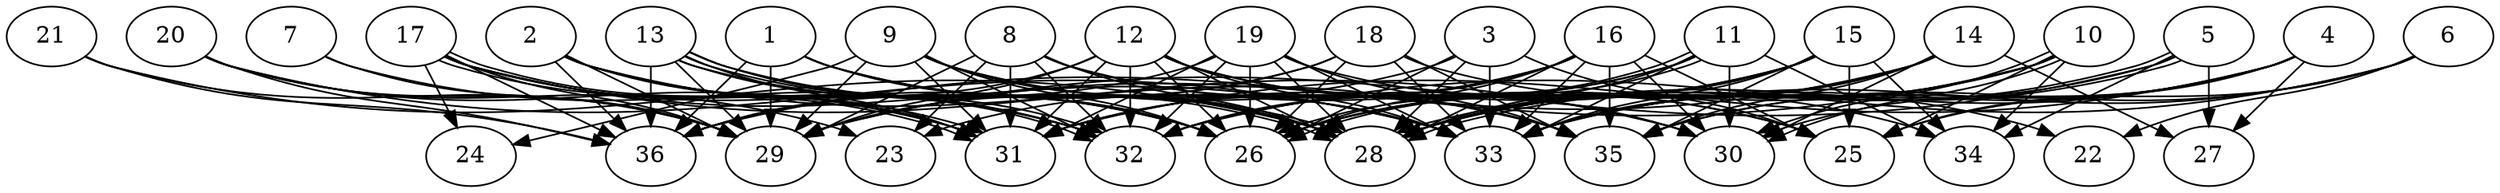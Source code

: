 // DAG (tier=3-complex, mode=compute, n=36, ccr=0.476, fat=0.818, density=0.781, regular=0.248, jump=0.326, mindata=1048576, maxdata=16777216)
// DAG automatically generated by daggen at Sun Aug 24 16:33:34 2025
// /home/ermia/Project/Environments/daggen/bin/daggen --dot --ccr 0.476 --fat 0.818 --regular 0.248 --density 0.781 --jump 0.326 --mindata 1048576 --maxdata 16777216 -n 36 
digraph G {
  1 [size="48078608176643047424", alpha="0.16", expect_size="24039304088321523712"]
  1 -> 26 [size ="105776999825408"]
  1 -> 28 [size ="105776999825408"]
  1 -> 29 [size ="105776999825408"]
  1 -> 33 [size ="105776999825408"]
  1 -> 36 [size ="105776999825408"]
  2 [size="4158442777211763163136", alpha="0.01", expect_size="2079221388605881581568"]
  2 -> 26 [size ="2068761729302528"]
  2 -> 29 [size ="2068761729302528"]
  2 -> 31 [size ="2068761729302528"]
  2 -> 32 [size ="2068761729302528"]
  2 -> 35 [size ="2068761729302528"]
  2 -> 36 [size ="2068761729302528"]
  3 [size="19124838164134004", alpha="0.07", expect_size="9562419082067002"]
  3 -> 25 [size ="1453227719524352"]
  3 -> 26 [size ="1453227719524352"]
  3 -> 28 [size ="1453227719524352"]
  3 -> 29 [size ="1453227719524352"]
  3 -> 33 [size ="1453227719524352"]
  4 [size="25444466224428472", alpha="0.14", expect_size="12722233112214236"]
  4 -> 25 [size ="664909666844672"]
  4 -> 27 [size ="664909666844672"]
  4 -> 28 [size ="664909666844672"]
  4 -> 30 [size ="664909666844672"]
  4 -> 31 [size ="664909666844672"]
  4 -> 33 [size ="664909666844672"]
  4 -> 35 [size ="664909666844672"]
  5 [size="68624084113016936", alpha="0.14", expect_size="34312042056508468"]
  5 -> 27 [size ="1465841811980288"]
  5 -> 28 [size ="1465841811980288"]
  5 -> 28 [size ="1465841811980288"]
  5 -> 29 [size ="1465841811980288"]
  5 -> 33 [size ="1465841811980288"]
  5 -> 34 [size ="1465841811980288"]
  6 [size="3055500101235776", alpha="0.12", expect_size="1527750050617888"]
  6 -> 22 [size ="50517170454528"]
  6 -> 25 [size ="50517170454528"]
  6 -> 32 [size ="50517170454528"]
  6 -> 33 [size ="50517170454528"]
  6 -> 35 [size ="50517170454528"]
  7 [size="170624067243343680", alpha="0.11", expect_size="85312033621671840"]
  7 -> 29 [size ="85684731772928"]
  7 -> 32 [size ="85684731772928"]
  8 [size="50978311226485899264", alpha="0.07", expect_size="25489155613242949632"]
  8 -> 23 [size ="109988416585728"]
  8 -> 25 [size ="109988416585728"]
  8 -> 28 [size ="109988416585728"]
  8 -> 29 [size ="109988416585728"]
  8 -> 31 [size ="109988416585728"]
  8 -> 32 [size ="109988416585728"]
  8 -> 35 [size ="109988416585728"]
  9 [size="2395123056495195848704", alpha="0.15", expect_size="1197561528247597924352"]
  9 -> 24 [size ="1432106144104448"]
  9 -> 26 [size ="1432106144104448"]
  9 -> 28 [size ="1432106144104448"]
  9 -> 29 [size ="1432106144104448"]
  9 -> 30 [size ="1432106144104448"]
  9 -> 31 [size ="1432106144104448"]
  9 -> 32 [size ="1432106144104448"]
  9 -> 33 [size ="1432106144104448"]
  10 [size="131022203612299264000", alpha="0.01", expect_size="65511101806149632000"]
  10 -> 25 [size ="206373178572800"]
  10 -> 26 [size ="206373178572800"]
  10 -> 28 [size ="206373178572800"]
  10 -> 30 [size ="206373178572800"]
  10 -> 30 [size ="206373178572800"]
  10 -> 33 [size ="206373178572800"]
  10 -> 34 [size ="206373178572800"]
  10 -> 36 [size ="206373178572800"]
  11 [size="1961628400477030", alpha="0.11", expect_size="980814200238515"]
  11 -> 26 [size ="32291476733952"]
  11 -> 26 [size ="32291476733952"]
  11 -> 28 [size ="32291476733952"]
  11 -> 30 [size ="32291476733952"]
  11 -> 31 [size ="32291476733952"]
  11 -> 32 [size ="32291476733952"]
  11 -> 33 [size ="32291476733952"]
  11 -> 34 [size ="32291476733952"]
  12 [size="643941138208326156288", alpha="0.06", expect_size="321970569104163078144"]
  12 -> 25 [size ="596559959949312"]
  12 -> 26 [size ="596559959949312"]
  12 -> 28 [size ="596559959949312"]
  12 -> 29 [size ="596559959949312"]
  12 -> 30 [size ="596559959949312"]
  12 -> 31 [size ="596559959949312"]
  12 -> 32 [size ="596559959949312"]
  12 -> 33 [size ="596559959949312"]
  12 -> 36 [size ="596559959949312"]
  13 [size="51635843541809264", alpha="0.01", expect_size="25817921770904632"]
  13 -> 26 [size ="2056134525452288"]
  13 -> 28 [size ="2056134525452288"]
  13 -> 28 [size ="2056134525452288"]
  13 -> 29 [size ="2056134525452288"]
  13 -> 31 [size ="2056134525452288"]
  13 -> 32 [size ="2056134525452288"]
  13 -> 32 [size ="2056134525452288"]
  13 -> 36 [size ="2056134525452288"]
  14 [size="196601712671347744", alpha="0.08", expect_size="98300856335673872"]
  14 -> 26 [size ="189507118825472"]
  14 -> 27 [size ="189507118825472"]
  14 -> 28 [size ="189507118825472"]
  14 -> 29 [size ="189507118825472"]
  14 -> 30 [size ="189507118825472"]
  14 -> 33 [size ="189507118825472"]
  14 -> 35 [size ="189507118825472"]
  15 [size="71905685147802216", alpha="0.02", expect_size="35952842573901108"]
  15 -> 25 [size ="2056659887194112"]
  15 -> 26 [size ="2056659887194112"]
  15 -> 28 [size ="2056659887194112"]
  15 -> 31 [size ="2056659887194112"]
  15 -> 32 [size ="2056659887194112"]
  15 -> 33 [size ="2056659887194112"]
  15 -> 34 [size ="2056659887194112"]
  15 -> 35 [size ="2056659887194112"]
  16 [size="3032816450213383168", alpha="0.14", expect_size="1516408225106691584"]
  16 -> 23 [size ="1944740018782208"]
  16 -> 25 [size ="1944740018782208"]
  16 -> 26 [size ="1944740018782208"]
  16 -> 28 [size ="1944740018782208"]
  16 -> 30 [size ="1944740018782208"]
  16 -> 31 [size ="1944740018782208"]
  16 -> 32 [size ="1944740018782208"]
  16 -> 33 [size ="1944740018782208"]
  16 -> 35 [size ="1944740018782208"]
  17 [size="1005105654059846912", alpha="0.14", expect_size="502552827029923456"]
  17 -> 24 [size ="537273640681472"]
  17 -> 26 [size ="537273640681472"]
  17 -> 29 [size ="537273640681472"]
  17 -> 30 [size ="537273640681472"]
  17 -> 31 [size ="537273640681472"]
  17 -> 31 [size ="537273640681472"]
  17 -> 32 [size ="537273640681472"]
  17 -> 33 [size ="537273640681472"]
  17 -> 36 [size ="537273640681472"]
  18 [size="714404278750341248", alpha="0.12", expect_size="357202139375170624"]
  18 -> 22 [size ="760901909086208"]
  18 -> 26 [size ="760901909086208"]
  18 -> 29 [size ="760901909086208"]
  18 -> 33 [size ="760901909086208"]
  18 -> 35 [size ="760901909086208"]
  18 -> 36 [size ="760901909086208"]
  19 [size="45369113493727346688", alpha="0.13", expect_size="22684556746863673344"]
  19 -> 26 [size ="101764627955712"]
  19 -> 28 [size ="101764627955712"]
  19 -> 31 [size ="101764627955712"]
  19 -> 32 [size ="101764627955712"]
  19 -> 33 [size ="101764627955712"]
  19 -> 34 [size ="101764627955712"]
  19 -> 35 [size ="101764627955712"]
  19 -> 36 [size ="101764627955712"]
  20 [size="15312091154564624", alpha="0.07", expect_size="7656045577282312"]
  20 -> 23 [size ="443362259763200"]
  20 -> 29 [size ="443362259763200"]
  20 -> 31 [size ="443362259763200"]
  20 -> 33 [size ="443362259763200"]
  20 -> 36 [size ="443362259763200"]
  21 [size="84141765553780784", alpha="0.00", expect_size="42070882776890392"]
  21 -> 28 [size ="1416802470985728"]
  21 -> 29 [size ="1416802470985728"]
  21 -> 36 [size ="1416802470985728"]
  22 [size="1462698695612182", alpha="0.03", expect_size="731349347806091"]
  23 [size="852851705982687903744", alpha="0.09", expect_size="426425852991343951872"]
  24 [size="70044032911005968", alpha="0.05", expect_size="35022016455502984"]
  25 [size="11739438372669440", alpha="0.17", expect_size="5869719186334720"]
  26 [size="77092829290833312", alpha="0.20", expect_size="38546414645416656"]
  27 [size="76304099050731408", alpha="0.05", expect_size="38152049525365704"]
  28 [size="139017519135495488", alpha="0.18", expect_size="69508759567747744"]
  29 [size="619962704137595912192", alpha="0.13", expect_size="309981352068797956096"]
  30 [size="51613035352788312", alpha="0.12", expect_size="25806517676394156"]
  31 [size="665628086903488512", alpha="0.10", expect_size="332814043451744256"]
  32 [size="1552157229920228608", alpha="0.02", expect_size="776078614960114304"]
  33 [size="79448673549601344", alpha="0.14", expect_size="39724336774800672"]
  34 [size="365145655510827008000", alpha="0.05", expect_size="182572827755413504000"]
  35 [size="19355211974156746752", alpha="0.05", expect_size="9677605987078373376"]
  36 [size="3487908195869917184000", alpha="0.07", expect_size="1743954097934958592000"]
}